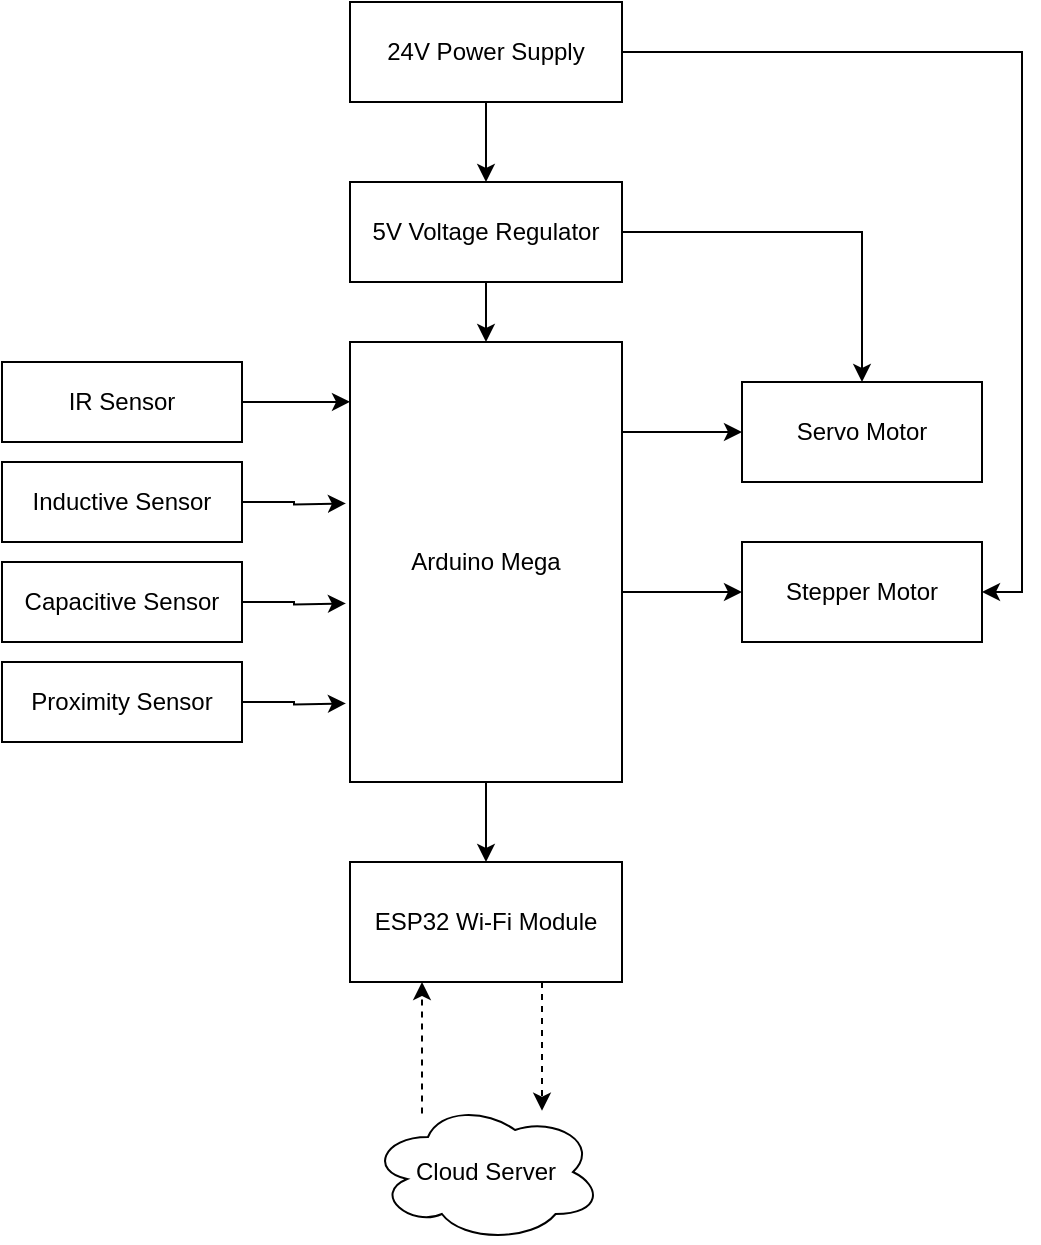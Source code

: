 <mxfile version="14.2.9" type="device"><diagram id="2ZARF5kKgwGGS-bOdexD" name="Page-1"><mxGraphModel dx="1021" dy="511" grid="1" gridSize="10" guides="1" tooltips="1" connect="1" arrows="1" fold="1" page="1" pageScale="1" pageWidth="827" pageHeight="1169" math="0" shadow="0"><root><mxCell id="0"/><mxCell id="1" parent="0"/><mxCell id="nYJmAGhCDeB8LNQtmkMZ-31" style="edgeStyle=orthogonalEdgeStyle;rounded=0;orthogonalLoop=1;jettySize=auto;html=1;entryX=0;entryY=0.5;entryDx=0;entryDy=0;" edge="1" parent="1" source="nYJmAGhCDeB8LNQtmkMZ-8" target="nYJmAGhCDeB8LNQtmkMZ-27"><mxGeometry relative="1" as="geometry"><Array as="points"><mxPoint x="450" y="415"/><mxPoint x="450" y="415"/></Array></mxGeometry></mxCell><mxCell id="nYJmAGhCDeB8LNQtmkMZ-32" value="" style="edgeStyle=orthogonalEdgeStyle;rounded=0;orthogonalLoop=1;jettySize=auto;html=1;" edge="1" parent="1" source="nYJmAGhCDeB8LNQtmkMZ-8" target="nYJmAGhCDeB8LNQtmkMZ-28"><mxGeometry relative="1" as="geometry"><Array as="points"><mxPoint x="440" y="495"/><mxPoint x="440" y="495"/></Array></mxGeometry></mxCell><mxCell id="nYJmAGhCDeB8LNQtmkMZ-35" value="" style="edgeStyle=orthogonalEdgeStyle;rounded=0;orthogonalLoop=1;jettySize=auto;html=1;" edge="1" parent="1" source="nYJmAGhCDeB8LNQtmkMZ-8" target="nYJmAGhCDeB8LNQtmkMZ-34"><mxGeometry relative="1" as="geometry"/></mxCell><mxCell id="nYJmAGhCDeB8LNQtmkMZ-8" value="Arduino Mega" style="rounded=0;whiteSpace=wrap;html=1;" vertex="1" parent="1"><mxGeometry x="294" y="370" width="136" height="220" as="geometry"/></mxCell><mxCell id="nYJmAGhCDeB8LNQtmkMZ-12" value="" style="edgeStyle=orthogonalEdgeStyle;rounded=0;orthogonalLoop=1;jettySize=auto;html=1;" edge="1" parent="1" source="nYJmAGhCDeB8LNQtmkMZ-9" target="nYJmAGhCDeB8LNQtmkMZ-11"><mxGeometry relative="1" as="geometry"/></mxCell><mxCell id="nYJmAGhCDeB8LNQtmkMZ-30" style="edgeStyle=orthogonalEdgeStyle;rounded=0;orthogonalLoop=1;jettySize=auto;html=1;entryX=1;entryY=0.5;entryDx=0;entryDy=0;" edge="1" parent="1" source="nYJmAGhCDeB8LNQtmkMZ-9" target="nYJmAGhCDeB8LNQtmkMZ-28"><mxGeometry relative="1" as="geometry"/></mxCell><mxCell id="nYJmAGhCDeB8LNQtmkMZ-9" value="24V Power Supply" style="rounded=0;whiteSpace=wrap;html=1;" vertex="1" parent="1"><mxGeometry x="294" y="200" width="136" height="50" as="geometry"/></mxCell><mxCell id="nYJmAGhCDeB8LNQtmkMZ-13" value="" style="edgeStyle=orthogonalEdgeStyle;rounded=0;orthogonalLoop=1;jettySize=auto;html=1;" edge="1" parent="1" source="nYJmAGhCDeB8LNQtmkMZ-11" target="nYJmAGhCDeB8LNQtmkMZ-8"><mxGeometry relative="1" as="geometry"/></mxCell><mxCell id="nYJmAGhCDeB8LNQtmkMZ-29" style="edgeStyle=orthogonalEdgeStyle;rounded=0;orthogonalLoop=1;jettySize=auto;html=1;entryX=0.5;entryY=0;entryDx=0;entryDy=0;" edge="1" parent="1" source="nYJmAGhCDeB8LNQtmkMZ-11" target="nYJmAGhCDeB8LNQtmkMZ-27"><mxGeometry relative="1" as="geometry"/></mxCell><mxCell id="nYJmAGhCDeB8LNQtmkMZ-11" value="5V Voltage Regulator" style="rounded=0;whiteSpace=wrap;html=1;" vertex="1" parent="1"><mxGeometry x="294" y="290" width="136" height="50" as="geometry"/></mxCell><mxCell id="nYJmAGhCDeB8LNQtmkMZ-26" style="edgeStyle=orthogonalEdgeStyle;rounded=0;orthogonalLoop=1;jettySize=auto;html=1;entryX=0;entryY=0.136;entryDx=0;entryDy=0;entryPerimeter=0;" edge="1" parent="1" source="nYJmAGhCDeB8LNQtmkMZ-14" target="nYJmAGhCDeB8LNQtmkMZ-8"><mxGeometry relative="1" as="geometry"><mxPoint x="290" y="400" as="targetPoint"/><Array as="points"/></mxGeometry></mxCell><mxCell id="nYJmAGhCDeB8LNQtmkMZ-14" value="IR Sensor" style="rounded=0;whiteSpace=wrap;html=1;" vertex="1" parent="1"><mxGeometry x="120" y="380" width="120" height="40" as="geometry"/></mxCell><mxCell id="nYJmAGhCDeB8LNQtmkMZ-18" value="" style="edgeStyle=orthogonalEdgeStyle;rounded=0;orthogonalLoop=1;jettySize=auto;html=1;entryX=-0.015;entryY=0.128;entryDx=0;entryDy=0;entryPerimeter=0;" edge="1" parent="1" source="nYJmAGhCDeB8LNQtmkMZ-19"><mxGeometry relative="1" as="geometry"><mxPoint x="291.96" y="450.72" as="targetPoint"/></mxGeometry></mxCell><mxCell id="nYJmAGhCDeB8LNQtmkMZ-19" value="Inductive Sensor" style="rounded=0;whiteSpace=wrap;html=1;" vertex="1" parent="1"><mxGeometry x="120" y="430" width="120" height="40" as="geometry"/></mxCell><mxCell id="nYJmAGhCDeB8LNQtmkMZ-22" value="" style="edgeStyle=orthogonalEdgeStyle;rounded=0;orthogonalLoop=1;jettySize=auto;html=1;entryX=-0.015;entryY=0.128;entryDx=0;entryDy=0;entryPerimeter=0;" edge="1" parent="1" source="nYJmAGhCDeB8LNQtmkMZ-23"><mxGeometry relative="1" as="geometry"><mxPoint x="291.96" y="500.72" as="targetPoint"/></mxGeometry></mxCell><mxCell id="nYJmAGhCDeB8LNQtmkMZ-23" value="Capacitive Sensor" style="rounded=0;whiteSpace=wrap;html=1;" vertex="1" parent="1"><mxGeometry x="120" y="480" width="120" height="40" as="geometry"/></mxCell><mxCell id="nYJmAGhCDeB8LNQtmkMZ-24" value="" style="edgeStyle=orthogonalEdgeStyle;rounded=0;orthogonalLoop=1;jettySize=auto;html=1;entryX=-0.015;entryY=0.128;entryDx=0;entryDy=0;entryPerimeter=0;" edge="1" parent="1" source="nYJmAGhCDeB8LNQtmkMZ-25"><mxGeometry relative="1" as="geometry"><mxPoint x="291.96" y="550.72" as="targetPoint"/></mxGeometry></mxCell><mxCell id="nYJmAGhCDeB8LNQtmkMZ-25" value="Proximity Sensor" style="rounded=0;whiteSpace=wrap;html=1;" vertex="1" parent="1"><mxGeometry x="120" y="530" width="120" height="40" as="geometry"/></mxCell><mxCell id="nYJmAGhCDeB8LNQtmkMZ-27" value="Servo Motor" style="rounded=0;whiteSpace=wrap;html=1;" vertex="1" parent="1"><mxGeometry x="490" y="390" width="120" height="50" as="geometry"/></mxCell><mxCell id="nYJmAGhCDeB8LNQtmkMZ-28" value="Stepper Motor" style="rounded=0;whiteSpace=wrap;html=1;" vertex="1" parent="1"><mxGeometry x="490" y="470" width="120" height="50" as="geometry"/></mxCell><mxCell id="nYJmAGhCDeB8LNQtmkMZ-38" value="" style="edgeStyle=orthogonalEdgeStyle;rounded=0;orthogonalLoop=1;jettySize=auto;html=1;dashed=1;" edge="1" parent="1" source="nYJmAGhCDeB8LNQtmkMZ-33" target="nYJmAGhCDeB8LNQtmkMZ-34"><mxGeometry relative="1" as="geometry"><Array as="points"><mxPoint x="330" y="730"/><mxPoint x="330" y="730"/></Array></mxGeometry></mxCell><mxCell id="nYJmAGhCDeB8LNQtmkMZ-33" value="Cloud Server" style="ellipse;shape=cloud;whiteSpace=wrap;html=1;" vertex="1" parent="1"><mxGeometry x="304" y="750" width="116" height="70" as="geometry"/></mxCell><mxCell id="nYJmAGhCDeB8LNQtmkMZ-37" value="" style="edgeStyle=orthogonalEdgeStyle;rounded=0;orthogonalLoop=1;jettySize=auto;html=1;dashed=1;" edge="1" parent="1" source="nYJmAGhCDeB8LNQtmkMZ-34" target="nYJmAGhCDeB8LNQtmkMZ-33"><mxGeometry relative="1" as="geometry"><Array as="points"><mxPoint x="390" y="720"/><mxPoint x="390" y="720"/></Array></mxGeometry></mxCell><mxCell id="nYJmAGhCDeB8LNQtmkMZ-34" value="ESP32 Wi-Fi Module" style="rounded=0;whiteSpace=wrap;html=1;" vertex="1" parent="1"><mxGeometry x="294" y="630" width="136" height="60" as="geometry"/></mxCell></root></mxGraphModel></diagram></mxfile>